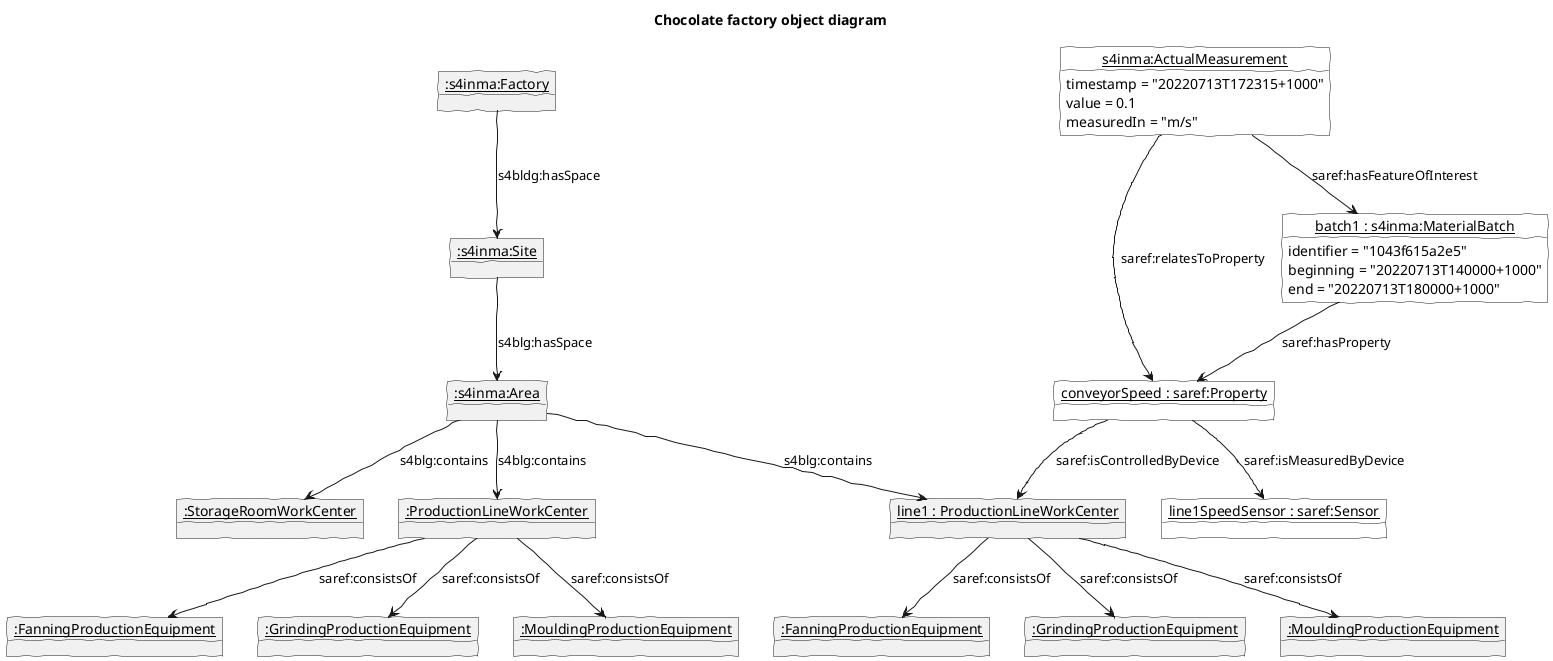 @startuml 

skinparam handwritten true
skinparam useBetaStyle true

title Chocolate factory object diagram

object "__:s4inma:Factory__" as factory1
object "__:s4inma:Site__" as site1
object "__:s4inma:Area__" as area1

factory1 --> site1 : s4bldg:hasSpace
site1 --> area1 : s4blg:hasSpace

' s4inma:WorkCenter
object "__line1 : ProductionLineWorkCenter__" as line1
object "__:ProductionLineWorkCenter__" as line2
object "__:StorageRoomWorkCenter__" as store1

area1 --> line1 : s4blg:contains
area1 --> line2 : s4blg:contains
area1 --> store1 : s4blg:contains

' s4inma:ProductionEquipment
object "__:FanningProductionEquipment__" as fan1
object "__:GrindingProductionEquipment__" as grinder1
object "__:MouldingProductionEquipment__" as mould1
object "__:FanningProductionEquipment__" as fan2
object "__:GrindingProductionEquipment__" as grinder2
object "__:MouldingProductionEquipment__" as mould2

line1 --> fan1 : saref:consistsOf
line1 --> grinder1 : saref:consistsOf
line1 --> mould1 : saref:consistsOf

line2 --> fan2 : saref:consistsOf
line2 --> grinder2 : saref:consistsOf
line2 --> mould2 : saref:consistsOf

object "__batch1 : s4inma:MaterialBatch__" as batch1 #white {
    identifier = "1043f615a2e5"
    beginning = "20220713T140000+1000"
    end = "20220713T180000+1000"
}
object "__conveyorSpeed : saref:Property__" as conveyorSpeedProperty #white {    
}
object "__s4inma:ActualMeasurement__" as conveyorSpeedMeasurement #white {
    timestamp = "20220713T172315+1000"
    value = 0.1
    measuredIn = "m/s"
}

object "__line1SpeedSensor : saref:Sensor__" as conveyorSpeedSensor #white

batch1 --> conveyorSpeedProperty : saref:hasProperty
conveyorSpeedProperty --> conveyorSpeedSensor : saref:isMeasuredByDevice
conveyorSpeedProperty --> line1 : saref:isControlledByDevice
conveyorSpeedMeasurement --> conveyorSpeedProperty : saref:relatesToProperty
conveyorSpeedMeasurement --> batch1 : saref:hasFeatureOfInterest

@enduml